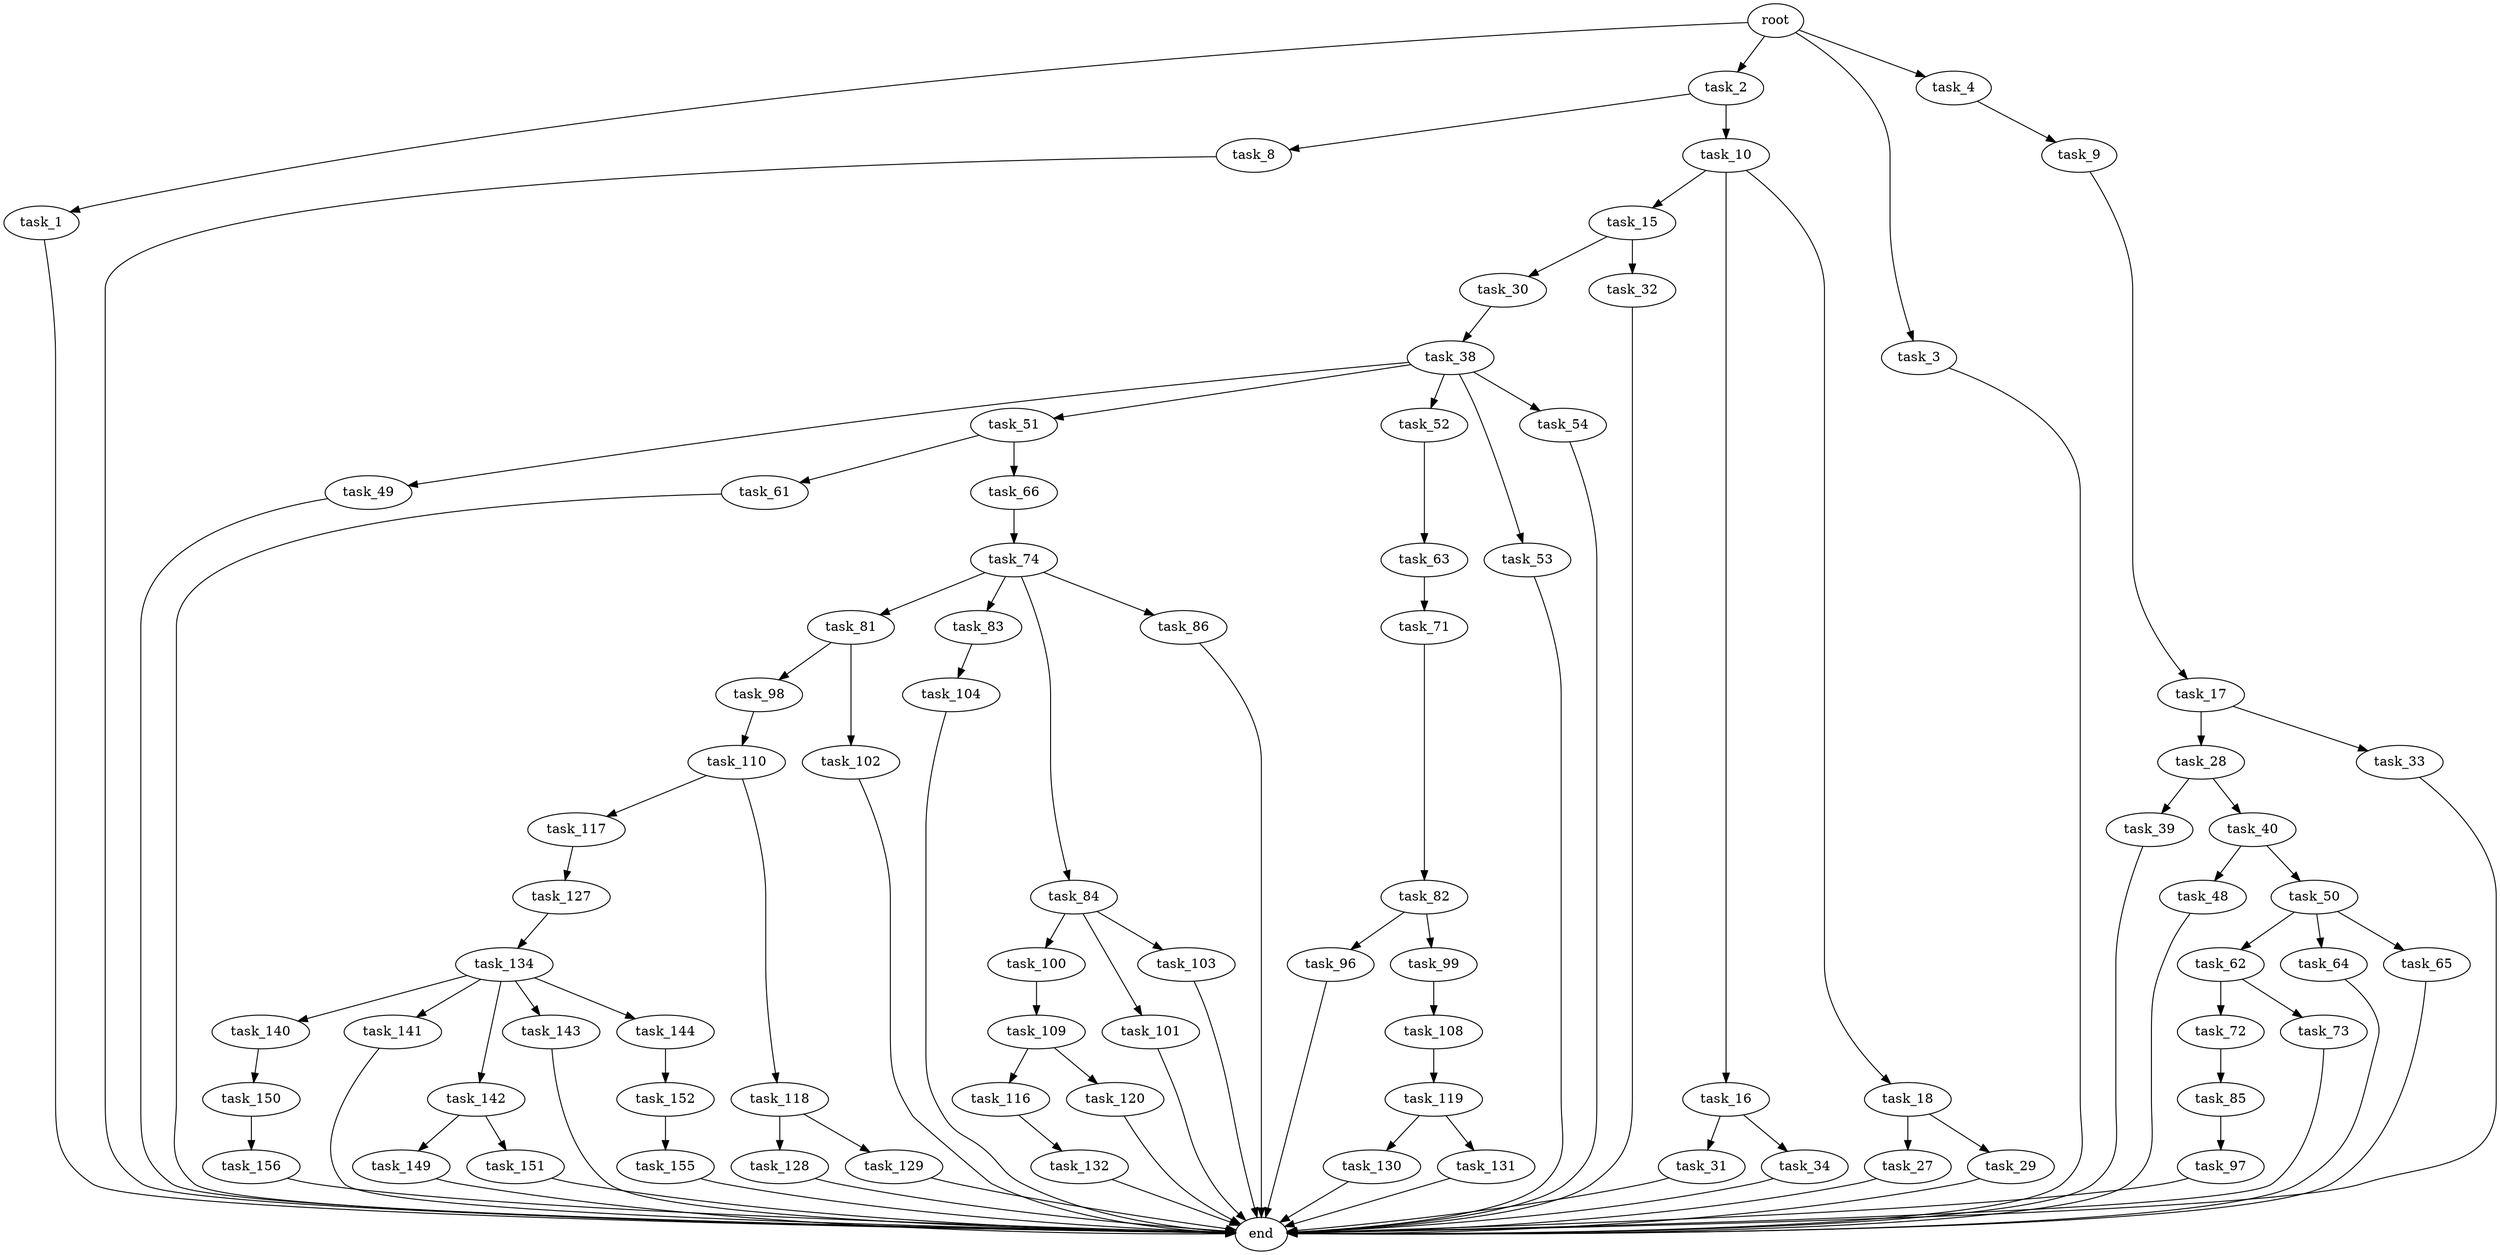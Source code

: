 digraph G {
  root [size="0.000000"];
  task_1 [size="8630773930.000000"];
  task_2 [size="549755813888.000000"];
  task_3 [size="19926967109.000000"];
  task_4 [size="3937207538.000000"];
  task_8 [size="28991029248.000000"];
  task_9 [size="17667708968.000000"];
  task_10 [size="21108526907.000000"];
  task_15 [size="68719476736.000000"];
  task_16 [size="368293445632.000000"];
  task_17 [size="3339303578.000000"];
  task_18 [size="914372296707.000000"];
  task_27 [size="565506616623.000000"];
  task_28 [size="214590921096.000000"];
  task_29 [size="19305277270.000000"];
  task_30 [size="23485208696.000000"];
  task_31 [size="782757789696.000000"];
  task_32 [size="8589934592.000000"];
  task_33 [size="368293445632.000000"];
  task_34 [size="68719476736.000000"];
  task_38 [size="8589934592.000000"];
  task_39 [size="442091283561.000000"];
  task_40 [size="339175922046.000000"];
  task_48 [size="1073741824000.000000"];
  task_49 [size="12159796962.000000"];
  task_50 [size="1471029104.000000"];
  task_51 [size="368293445632.000000"];
  task_52 [size="12591438980.000000"];
  task_53 [size="782757789696.000000"];
  task_54 [size="45920086705.000000"];
  task_61 [size="104305336234.000000"];
  task_62 [size="849721058667.000000"];
  task_63 [size="86402663028.000000"];
  task_64 [size="26895589972.000000"];
  task_65 [size="1175131875.000000"];
  task_66 [size="76987529917.000000"];
  task_71 [size="393530636863.000000"];
  task_72 [size="51364437369.000000"];
  task_73 [size="2339410948.000000"];
  task_74 [size="893481747856.000000"];
  task_81 [size="368293445632.000000"];
  task_82 [size="1085459774.000000"];
  task_83 [size="227668244847.000000"];
  task_84 [size="100687391695.000000"];
  task_85 [size="5741055829.000000"];
  task_86 [size="323861452689.000000"];
  task_96 [size="17022305832.000000"];
  task_97 [size="1164554959688.000000"];
  task_98 [size="68719476736.000000"];
  task_99 [size="198599755685.000000"];
  task_100 [size="368293445632.000000"];
  task_101 [size="549755813888.000000"];
  task_102 [size="8589934592.000000"];
  task_103 [size="368293445632.000000"];
  task_104 [size="619979084642.000000"];
  task_108 [size="549755813888.000000"];
  task_109 [size="782757789696.000000"];
  task_110 [size="68719476736.000000"];
  task_116 [size="549755813888.000000"];
  task_117 [size="185274418155.000000"];
  task_118 [size="277974207879.000000"];
  task_119 [size="7154952874.000000"];
  task_120 [size="283603953552.000000"];
  task_127 [size="319127621722.000000"];
  task_128 [size="25578246476.000000"];
  task_129 [size="469396354253.000000"];
  task_130 [size="43293273588.000000"];
  task_131 [size="300440036655.000000"];
  task_132 [size="129902640715.000000"];
  task_134 [size="12939077206.000000"];
  task_140 [size="3838715291.000000"];
  task_141 [size="1287758817.000000"];
  task_142 [size="289161539.000000"];
  task_143 [size="231928233984.000000"];
  task_144 [size="782757789696.000000"];
  task_149 [size="2409876299.000000"];
  task_150 [size="21253498262.000000"];
  task_151 [size="5854641192.000000"];
  task_152 [size="28991029248.000000"];
  task_155 [size="368293445632.000000"];
  task_156 [size="33436433017.000000"];
  end [size="0.000000"];

  root -> task_1 [size="1.000000"];
  root -> task_2 [size="1.000000"];
  root -> task_3 [size="1.000000"];
  root -> task_4 [size="1.000000"];
  task_1 -> end [size="1.000000"];
  task_2 -> task_8 [size="536870912.000000"];
  task_2 -> task_10 [size="536870912.000000"];
  task_3 -> end [size="1.000000"];
  task_4 -> task_9 [size="75497472.000000"];
  task_8 -> end [size="1.000000"];
  task_9 -> task_17 [size="411041792.000000"];
  task_10 -> task_15 [size="679477248.000000"];
  task_10 -> task_16 [size="679477248.000000"];
  task_10 -> task_18 [size="679477248.000000"];
  task_15 -> task_30 [size="134217728.000000"];
  task_15 -> task_32 [size="134217728.000000"];
  task_16 -> task_31 [size="411041792.000000"];
  task_16 -> task_34 [size="411041792.000000"];
  task_17 -> task_28 [size="134217728.000000"];
  task_17 -> task_33 [size="134217728.000000"];
  task_18 -> task_27 [size="838860800.000000"];
  task_18 -> task_29 [size="838860800.000000"];
  task_27 -> end [size="1.000000"];
  task_28 -> task_39 [size="536870912.000000"];
  task_28 -> task_40 [size="536870912.000000"];
  task_29 -> end [size="1.000000"];
  task_30 -> task_38 [size="33554432.000000"];
  task_31 -> end [size="1.000000"];
  task_32 -> end [size="1.000000"];
  task_33 -> end [size="1.000000"];
  task_34 -> end [size="1.000000"];
  task_38 -> task_49 [size="33554432.000000"];
  task_38 -> task_51 [size="33554432.000000"];
  task_38 -> task_52 [size="33554432.000000"];
  task_38 -> task_53 [size="33554432.000000"];
  task_38 -> task_54 [size="33554432.000000"];
  task_39 -> end [size="1.000000"];
  task_40 -> task_48 [size="411041792.000000"];
  task_40 -> task_50 [size="411041792.000000"];
  task_48 -> end [size="1.000000"];
  task_49 -> end [size="1.000000"];
  task_50 -> task_62 [size="33554432.000000"];
  task_50 -> task_64 [size="33554432.000000"];
  task_50 -> task_65 [size="33554432.000000"];
  task_51 -> task_61 [size="411041792.000000"];
  task_51 -> task_66 [size="411041792.000000"];
  task_52 -> task_63 [size="536870912.000000"];
  task_53 -> end [size="1.000000"];
  task_54 -> end [size="1.000000"];
  task_61 -> end [size="1.000000"];
  task_62 -> task_72 [size="838860800.000000"];
  task_62 -> task_73 [size="838860800.000000"];
  task_63 -> task_71 [size="301989888.000000"];
  task_64 -> end [size="1.000000"];
  task_65 -> end [size="1.000000"];
  task_66 -> task_74 [size="75497472.000000"];
  task_71 -> task_82 [size="301989888.000000"];
  task_72 -> task_85 [size="75497472.000000"];
  task_73 -> end [size="1.000000"];
  task_74 -> task_81 [size="679477248.000000"];
  task_74 -> task_83 [size="679477248.000000"];
  task_74 -> task_84 [size="679477248.000000"];
  task_74 -> task_86 [size="679477248.000000"];
  task_81 -> task_98 [size="411041792.000000"];
  task_81 -> task_102 [size="411041792.000000"];
  task_82 -> task_96 [size="75497472.000000"];
  task_82 -> task_99 [size="75497472.000000"];
  task_83 -> task_104 [size="536870912.000000"];
  task_84 -> task_100 [size="134217728.000000"];
  task_84 -> task_101 [size="134217728.000000"];
  task_84 -> task_103 [size="134217728.000000"];
  task_85 -> task_97 [size="209715200.000000"];
  task_86 -> end [size="1.000000"];
  task_96 -> end [size="1.000000"];
  task_97 -> end [size="1.000000"];
  task_98 -> task_110 [size="134217728.000000"];
  task_99 -> task_108 [size="134217728.000000"];
  task_100 -> task_109 [size="411041792.000000"];
  task_101 -> end [size="1.000000"];
  task_102 -> end [size="1.000000"];
  task_103 -> end [size="1.000000"];
  task_104 -> end [size="1.000000"];
  task_108 -> task_119 [size="536870912.000000"];
  task_109 -> task_116 [size="679477248.000000"];
  task_109 -> task_120 [size="679477248.000000"];
  task_110 -> task_117 [size="134217728.000000"];
  task_110 -> task_118 [size="134217728.000000"];
  task_116 -> task_132 [size="536870912.000000"];
  task_117 -> task_127 [size="134217728.000000"];
  task_118 -> task_128 [size="301989888.000000"];
  task_118 -> task_129 [size="301989888.000000"];
  task_119 -> task_130 [size="411041792.000000"];
  task_119 -> task_131 [size="411041792.000000"];
  task_120 -> end [size="1.000000"];
  task_127 -> task_134 [size="301989888.000000"];
  task_128 -> end [size="1.000000"];
  task_129 -> end [size="1.000000"];
  task_130 -> end [size="1.000000"];
  task_131 -> end [size="1.000000"];
  task_132 -> end [size="1.000000"];
  task_134 -> task_140 [size="838860800.000000"];
  task_134 -> task_141 [size="838860800.000000"];
  task_134 -> task_142 [size="838860800.000000"];
  task_134 -> task_143 [size="838860800.000000"];
  task_134 -> task_144 [size="838860800.000000"];
  task_140 -> task_150 [size="134217728.000000"];
  task_141 -> end [size="1.000000"];
  task_142 -> task_149 [size="33554432.000000"];
  task_142 -> task_151 [size="33554432.000000"];
  task_143 -> end [size="1.000000"];
  task_144 -> task_152 [size="679477248.000000"];
  task_149 -> end [size="1.000000"];
  task_150 -> task_156 [size="536870912.000000"];
  task_151 -> end [size="1.000000"];
  task_152 -> task_155 [size="75497472.000000"];
  task_155 -> end [size="1.000000"];
  task_156 -> end [size="1.000000"];
}
